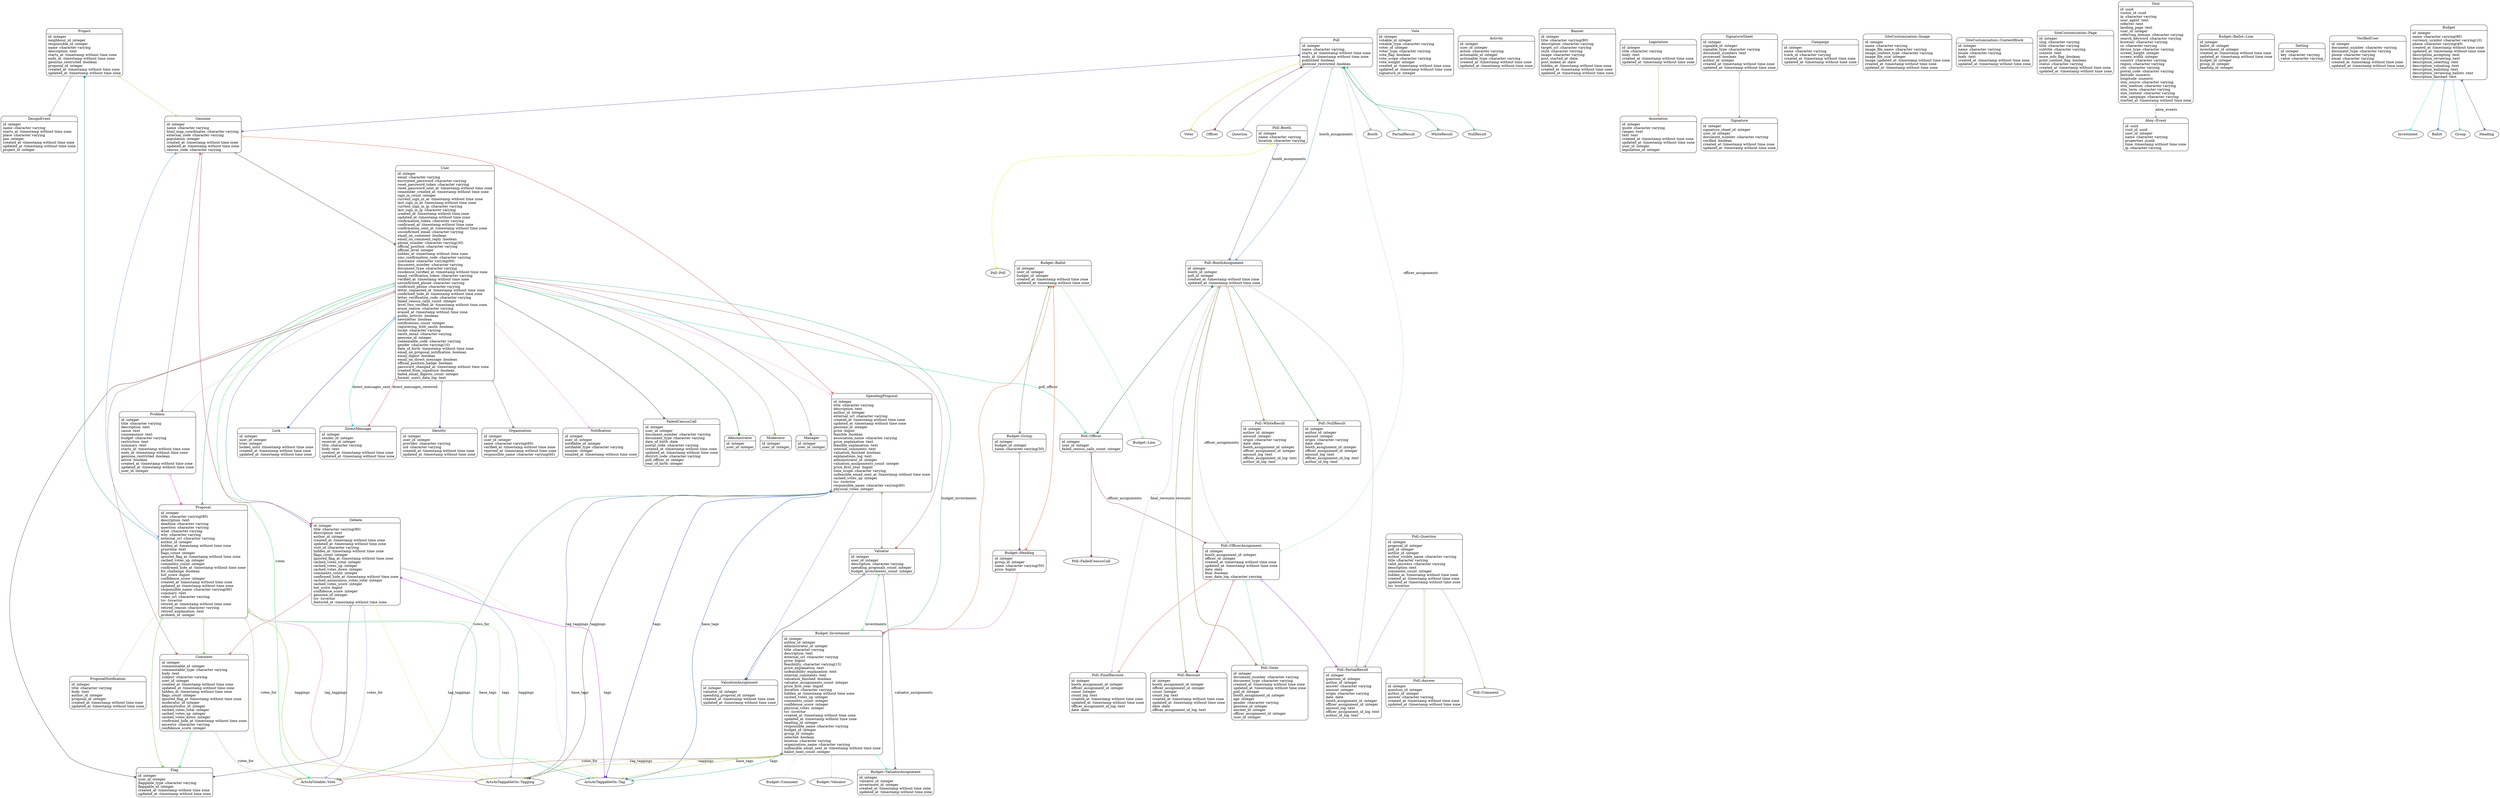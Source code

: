 digraph models_diagram {
	graph[overlap=false, splines=true, bgcolor="none"]
	"Project" [shape=Mrecord, label="{Project|id :integer\lneighbour_id :integer\lresponsible_id :integer\lname :character varying\ldescription :text\lstarts_at :timestamp without time zone\lends_at :timestamp without time zone\lgeozone_restricted :boolean\lproposal_id :integer\lcreated_at :timestamp without time zone\lupdated_at :timestamp without time zone\l}"]
	"SpendingProposal" [shape=Mrecord, label="{SpendingProposal|id :integer\ltitle :character varying\ldescription :text\lauthor_id :integer\lexternal_url :character varying\lcreated_at :timestamp without time zone\lupdated_at :timestamp without time zone\lgeozone_id :integer\lprice :bigint\lfeasible :boolean\lassociation_name :character varying\lprice_explanation :text\lfeasible_explanation :text\linternal_comments :text\lvaluation_finished :boolean\lexplanations_log :text\ladministrator_id :integer\lvaluation_assignments_count :integer\lprice_first_year :bigint\ltime_scope :character varying\lunfeasible_email_sent_at :timestamp without time zone\lcached_votes_up :integer\ltsv :tsvector\lresponsible_name :character varying(60)\lphysical_votes :integer\l}"]
	"Poll::WhiteResult" [shape=Mrecord, label="{Poll::WhiteResult|id :integer\lauthor_id :integer\lamount :integer\lorigin :character varying\ldate :date\lbooth_assignment_id :integer\lofficer_assignment_id :integer\lamount_log :text\lofficer_assignment_id_log :text\lauthor_id_log :text\l}"]
	"Poll::Booth" [shape=Mrecord, label="{Poll::Booth|id :integer\lname :character varying\llocation :character varying\l}"]
	"Poll::PartialResult" [shape=Mrecord, label="{Poll::PartialResult|id :integer\lquestion_id :integer\lauthor_id :integer\lanswer :character varying\lamount :integer\lorigin :character varying\ldate :date\lbooth_assignment_id :integer\lofficer_assignment_id :integer\lamount_log :text\lofficer_assignment_id_log :text\lauthor_id_log :text\l}"]
	"Poll::Answer" [shape=Mrecord, label="{Poll::Answer|id :integer\lquestion_id :integer\lauthor_id :integer\lanswer :character varying\lcreated_at :timestamp without time zone\lupdated_at :timestamp without time zone\l}"]
	"Poll::BoothAssignment" [shape=Mrecord, label="{Poll::BoothAssignment|id :integer\lbooth_id :integer\lpoll_id :integer\lcreated_at :timestamp without time zone\lupdated_at :timestamp without time zone\l}"]
	"Poll::OfficerAssignment" [shape=Mrecord, label="{Poll::OfficerAssignment|id :integer\lbooth_assignment_id :integer\lofficer_id :integer\lcreated_at :timestamp without time zone\lupdated_at :timestamp without time zone\ldate :date\lfinal :boolean\luser_data_log :character varying\l}"]
	"Poll::Question" [shape=Mrecord, label="{Poll::Question|id :integer\lproposal_id :integer\lpoll_id :integer\lauthor_id :integer\lauthor_visible_name :character varying\ltitle :character varying\lvalid_answers :character varying\ldescription :text\lcomments_count :integer\lhidden_at :timestamp without time zone\lcreated_at :timestamp without time zone\lupdated_at :timestamp without time zone\ltsv :tsvector\l}"]
	"Poll::Voter" [shape=Mrecord, label="{Poll::Voter|id :integer\ldocument_number :character varying\ldocument_type :character varying\lcreated_at :timestamp without time zone\lupdated_at :timestamp without time zone\lpoll_id :integer\lbooth_assignment_id :integer\lage :integer\lgender :character varying\lgeozone_id :integer\lanswer_id :integer\lofficer_assignment_id :integer\luser_id :integer\l}"]
	"Poll::Recount" [shape=Mrecord, label="{Poll::Recount|id :integer\lbooth_assignment_id :integer\lofficer_assignment_id :integer\lcount :integer\lcount_log :text\lcreated_at :timestamp without time zone\lupdated_at :timestamp without time zone\ldate :date\lofficer_assignment_id_log :text\l}"]
	"Poll::NullResult" [shape=Mrecord, label="{Poll::NullResult|id :integer\lauthor_id :integer\lamount :integer\lorigin :character varying\ldate :date\lbooth_assignment_id :integer\lofficer_assignment_id :integer\lamount_log :text\lofficer_assignment_id_log :text\lauthor_id_log :text\l}"]
	"Poll::Officer" [shape=Mrecord, label="{Poll::Officer|id :integer\luser_id :integer\lfailed_census_calls_count :integer\l}"]
	"Poll::FinalRecount" [shape=Mrecord, label="{Poll::FinalRecount|id :integer\lbooth_assignment_id :integer\lofficer_assignment_id :integer\lcount :integer\lcount_log :text\lcreated_at :timestamp without time zone\lupdated_at :timestamp without time zone\lofficer_assignment_id_log :text\ldate :date\l}"]
	"Vote" [shape=Mrecord, label="{Vote|id :integer\lvotable_id :integer\lvotable_type :character varying\lvoter_id :integer\lvoter_type :character varying\lvote_flag :boolean\lvote_scope :character varying\lvote_weight :integer\lcreated_at :timestamp without time zone\lupdated_at :timestamp without time zone\lsignature_id :integer\l}"]
	"Activity" [shape=Mrecord, label="{Activity|id :integer\luser_id :integer\laction :character varying\lactionable_id :integer\lactionable_type :character varying\lcreated_at :timestamp without time zone\lupdated_at :timestamp without time zone\l}"]
	"Problem" [shape=Mrecord, label="{Problem|id :integer\ltitle :character varying\ldescription :text\lcause :text\lconsequence :text\lbudget :character varying\lrestriction :text\lsummary :text\lstarts_at :timestamp without time zone\lends_at :timestamp without time zone\lgeozone_restricted :boolean\lactive :boolean\lcreated_at :timestamp without time zone\lupdated_at :timestamp without time zone\luser_id :integer\l}"]
	"Debate" [shape=Mrecord, label="{Debate|id :integer\ltitle :character varying(80)\ldescription :text\lauthor_id :integer\lcreated_at :timestamp without time zone\lupdated_at :timestamp without time zone\lvisit_id :character varying\lhidden_at :timestamp without time zone\lflags_count :integer\lignored_flag_at :timestamp without time zone\lcached_votes_total :integer\lcached_votes_up :integer\lcached_votes_down :integer\lcomments_count :integer\lconfirmed_hide_at :timestamp without time zone\lcached_anonymous_votes_total :integer\lcached_votes_score :integer\lhot_score :bigint\lconfidence_score :integer\lgeozone_id :integer\ltsv :tsvector\lfeatured_at :timestamp without time zone\l}"]
	"Comment" [shape=Mrecord, label="{Comment|id :integer\lcommentable_id :integer\lcommentable_type :character varying\lbody :text\lsubject :character varying\luser_id :integer\lcreated_at :timestamp without time zone\lupdated_at :timestamp without time zone\lhidden_at :timestamp without time zone\lflags_count :integer\lignored_flag_at :timestamp without time zone\lmoderator_id :integer\ladministrator_id :integer\lcached_votes_total :integer\lcached_votes_up :integer\lcached_votes_down :integer\lconfirmed_hide_at :timestamp without time zone\lancestry :character varying\lconfidence_score :integer\l}"]
	"Banner" [shape=Mrecord, label="{Banner|id :integer\ltitle :character varying(80)\ldescription :character varying\ltarget_url :character varying\lstyle :character varying\limage :character varying\lpost_started_at :date\lpost_ended_at :date\lhidden_at :timestamp without time zone\lcreated_at :timestamp without time zone\lupdated_at :timestamp without time zone\l}"]
	"Annotation" [shape=Mrecord, label="{Annotation|id :integer\lquote :character varying\lranges :text\ltext :text\lcreated_at :timestamp without time zone\lupdated_at :timestamp without time zone\luser_id :integer\llegislation_id :integer\l}"]
	"Lock" [shape=Mrecord, label="{Lock|id :integer\luser_id :integer\ltries :integer\llocked_until :timestamp without time zone\lcreated_at :timestamp without time zone\lupdated_at :timestamp without time zone\l}"]
	"Legislation" [shape=Mrecord, label="{Legislation|id :integer\ltitle :character varying\lbody :text\lcreated_at :timestamp without time zone\lupdated_at :timestamp without time zone\l}"]
	"DesignEvent" [shape=Mrecord, label="{DesignEvent|id :integer\lname :character varying\lstarts_at :timestamp without time zone\lplace :character varying\lpax :integer\lcreated_at :timestamp without time zone\lupdated_at :timestamp without time zone\lproject_id :integer\l}"]
	"User" [shape=Mrecord, label="{User|id :integer\lemail :character varying\lencrypted_password :character varying\lreset_password_token :character varying\lreset_password_sent_at :timestamp without time zone\lremember_created_at :timestamp without time zone\lsign_in_count :integer\lcurrent_sign_in_at :timestamp without time zone\llast_sign_in_at :timestamp without time zone\lcurrent_sign_in_ip :character varying\llast_sign_in_ip :character varying\lcreated_at :timestamp without time zone\lupdated_at :timestamp without time zone\lconfirmation_token :character varying\lconfirmed_at :timestamp without time zone\lconfirmation_sent_at :timestamp without time zone\lunconfirmed_email :character varying\lemail_on_comment :boolean\lemail_on_comment_reply :boolean\lphone_number :character varying(30)\lofficial_position :character varying\lofficial_level :integer\lhidden_at :timestamp without time zone\lsms_confirmation_code :character varying\lusername :character varying(60)\ldocument_number :character varying\ldocument_type :character varying\lresidence_verified_at :timestamp without time zone\lemail_verification_token :character varying\lverified_at :timestamp without time zone\lunconfirmed_phone :character varying\lconfirmed_phone :character varying\lletter_requested_at :timestamp without time zone\lconfirmed_hide_at :timestamp without time zone\lletter_verification_code :character varying\lfailed_census_calls_count :integer\llevel_two_verified_at :timestamp without time zone\lerase_reason :character varying\lerased_at :timestamp without time zone\lpublic_activity :boolean\lnewsletter :boolean\lnotifications_count :integer\lregistering_with_oauth :boolean\llocale :character varying\loauth_email :character varying\lgeozone_id :integer\lredeemable_code :character varying\lgender :character varying(10)\ldate_of_birth :timestamp without time zone\lemail_on_proposal_notification :boolean\lemail_digest :boolean\lemail_on_direct_message :boolean\lofficial_position_badge :boolean\lpassword_changed_at :timestamp without time zone\lcreated_from_signature :boolean\lfailed_email_digests_count :integer\lformer_users_data_log :text\l}"]
	"Signature" [shape=Mrecord, label="{Signature|id :integer\lsignature_sheet_id :integer\luser_id :integer\ldocument_number :character varying\lverified :boolean\lcreated_at :timestamp without time zone\lupdated_at :timestamp without time zone\l}"]
	"ValuationAssignment" [shape=Mrecord, label="{ValuationAssignment|id :integer\lvaluator_id :integer\lspending_proposal_id :integer\lcreated_at :timestamp without time zone\lupdated_at :timestamp without time zone\l}"]
	"Valuator" [shape=Mrecord, label="{Valuator|id :integer\luser_id :integer\ldescription :character varying\lspending_proposals_count :integer\lbudget_investments_count :integer\l}"]
	"Campaign" [shape=Mrecord, label="{Campaign|id :integer\lname :character varying\ltrack_id :character varying\lcreated_at :timestamp without time zone\lupdated_at :timestamp without time zone\l}"]
	"DirectMessage" [shape=Mrecord, label="{DirectMessage|id :integer\lsender_id :integer\lreceiver_id :integer\ltitle :character varying\lbody :text\lcreated_at :timestamp without time zone\lupdated_at :timestamp without time zone\l}"]
	"Identity" [shape=Mrecord, label="{Identity|id :integer\luser_id :integer\lprovider :character varying\luid :character varying\lcreated_at :timestamp without time zone\lupdated_at :timestamp without time zone\l}"]
	"SiteCustomization::Image" [shape=Mrecord, label="{SiteCustomization::Image|id :integer\lname :character varying\limage_file_name :character varying\limage_content_type :character varying\limage_file_size :integer\limage_updated_at :timestamp without time zone\lcreated_at :timestamp without time zone\lupdated_at :timestamp without time zone\l}"]
	"SiteCustomization::ContentBlock" [shape=Mrecord, label="{SiteCustomization::ContentBlock|id :integer\lname :character varying\llocale :character varying\lbody :text\lcreated_at :timestamp without time zone\lupdated_at :timestamp without time zone\l}"]
	"SiteCustomization::Page" [shape=Mrecord, label="{SiteCustomization::Page|id :integer\lslug :character varying\ltitle :character varying\lsubtitle :character varying\lcontent :text\lmore_info_flag :boolean\lprint_content_flag :boolean\lstatus :character varying\lcreated_at :timestamp without time zone\lupdated_at :timestamp without time zone\l}"]
	"Visit" [shape=Mrecord, label="{Visit|id :uuid\lvisitor_id :uuid\lip :character varying\luser_agent :text\lreferrer :text\llanding_page :text\luser_id :integer\lreferring_domain :character varying\lsearch_keyword :character varying\lbrowser :character varying\los :character varying\ldevice_type :character varying\lscreen_height :integer\lscreen_width :integer\lcountry :character varying\lregion :character varying\lcity :character varying\lpostal_code :character varying\llatitude :numeric\llongitude :numeric\lutm_source :character varying\lutm_medium :character varying\lutm_term :character varying\lutm_content :character varying\lutm_campaign :character varying\lstarted_at :timestamp without time zone\l}"]
	"Organization" [shape=Mrecord, label="{Organization|id :integer\luser_id :integer\lname :character varying(60)\lverified_at :timestamp without time zone\lrejected_at :timestamp without time zone\lresponsible_name :character varying(60)\l}"]
	"Notification" [shape=Mrecord, label="{Notification|id :integer\luser_id :integer\lnotifiable_id :integer\lnotifiable_type :character varying\lcounter :integer\lemailed_at :timestamp without time zone\l}"]
	"Budget::Investment" [shape=Mrecord, label="{Budget::Investment|id :integer\lauthor_id :integer\ladministrator_id :integer\ltitle :character varying\ldescription :text\lexternal_url :character varying\lprice :bigint\lfeasibility :character varying(15)\lprice_explanation :text\lunfeasibility_explanation :text\linternal_comments :text\lvaluation_finished :boolean\lvaluator_assignments_count :integer\lprice_first_year :bigint\lduration :character varying\lhidden_at :timestamp without time zone\lcached_votes_up :integer\lcomments_count :integer\lconfidence_score :integer\lphysical_votes :integer\ltsv :tsvector\lcreated_at :timestamp without time zone\lupdated_at :timestamp without time zone\lheading_id :integer\lresponsible_name :character varying\lbudget_id :integer\lgroup_id :integer\lselected :boolean\llocation :character varying\lorganization_name :character varying\lunfeasible_email_sent_at :timestamp without time zone\lballot_lines_count :integer\l}"]
	"Budget::Group" [shape=Mrecord, label="{Budget::Group|id :integer\lbudget_id :integer\lname :character varying(50)\l}"]
	"Budget::Ballot" [shape=Mrecord, label="{Budget::Ballot|id :integer\luser_id :integer\lbudget_id :integer\lcreated_at :timestamp without time zone\lupdated_at :timestamp without time zone\l}"]
	"Budget::Heading" [shape=Mrecord, label="{Budget::Heading|id :integer\lgroup_id :integer\lname :character varying(50)\lprice :bigint\l}"]
	"Budget::Ballot::Line" [shape=Mrecord, label="{Budget::Ballot::Line|id :integer\lballot_id :integer\linvestment_id :integer\lcreated_at :timestamp without time zone\lupdated_at :timestamp without time zone\lbudget_id :integer\lgroup_id :integer\lheading_id :integer\l}"]
	"Budget::ValuatorAssignment" [shape=Mrecord, label="{Budget::ValuatorAssignment|id :integer\lvaluator_id :integer\linvestment_id :integer\lcreated_at :timestamp without time zone\lupdated_at :timestamp without time zone\l}"]
	"FailedCensusCall" [shape=Mrecord, label="{FailedCensusCall|id :integer\luser_id :integer\ldocument_number :character varying\ldocument_type :character varying\ldate_of_birth :date\lpostal_code :character varying\lcreated_at :timestamp without time zone\lupdated_at :timestamp without time zone\ldistrict_code :character varying\lpoll_officer_id :integer\lyear_of_birth :integer\l}"]
	"Ahoy::Event" [shape=Mrecord, label="{Ahoy::Event|id :uuid\lvisit_id :uuid\luser_id :integer\lname :character varying\lproperties :jsonb\ltime :timestamp without time zone\lip :character varying\l}"]
	"Setting" [shape=Mrecord, label="{Setting|id :integer\lkey :character varying\lvalue :character varying\l}"]
	"VerifiedUser" [shape=Mrecord, label="{VerifiedUser|id :integer\ldocument_number :character varying\ldocument_type :character varying\lphone :character varying\lemail :character varying\lcreated_at :timestamp without time zone\lupdated_at :timestamp without time zone\l}"]
	"Poll" [shape=Mrecord, label="{Poll|id :integer\lname :character varying\lstarts_at :timestamp without time zone\lends_at :timestamp without time zone\lpublished :boolean\lgeozone_restricted :boolean\l}"]
	"Budget" [shape=Mrecord, label="{Budget|id :integer\lname :character varying(80)\lcurrency_symbol :character varying(10)\lphase :character varying(40)\lcreated_at :timestamp without time zone\lupdated_at :timestamp without time zone\ldescription_accepting :text\ldescription_reviewing :text\ldescription_selecting :text\ldescription_valuating :text\ldescription_balloting :text\ldescription_reviewing_ballots :text\ldescription_finished :text\l}"]
	"Proposal" [shape=Mrecord, label="{Proposal|id :integer\ltitle :character varying(80)\ldescription :text\ldeadline :character varying\lquestion :character varying\lwhat :character varying\lwhy :character varying\lexternal_url :character varying\lauthor_id :integer\lhidden_at :timestamp without time zone\lprioritize :text\lflags_count :integer\lignored_flag_at :timestamp without time zone\lcached_votes_up :integer\lcomments_count :integer\lconfirmed_hide_at :timestamp without time zone\lfor_challenge :boolean\lhot_score :bigint\lconfidence_score :integer\lcreated_at :timestamp without time zone\lupdated_at :timestamp without time zone\lresponsible_name :character varying(60)\lsummary :text\lvideo_url :character varying\ltsv :tsvector\lretired_at :timestamp without time zone\lretired_reason :character varying\lretired_explanation :text\lproblem_id :integer\l}"]
	"Administrator" [shape=Mrecord, label="{Administrator|id :integer\luser_id :integer\l}"]
	"Moderator" [shape=Mrecord, label="{Moderator|id :integer\luser_id :integer\l}"]
	"Manager" [shape=Mrecord, label="{Manager|id :integer\luser_id :integer\l}"]
	"ProposalNotification" [shape=Mrecord, label="{ProposalNotification|id :integer\ltitle :character varying\lbody :text\lauthor_id :integer\lproposal_id :integer\lcreated_at :timestamp without time zone\lupdated_at :timestamp without time zone\l}"]
	"Flag" [shape=Mrecord, label="{Flag|id :integer\luser_id :integer\lflaggable_type :character varying\lflaggable_id :integer\lcreated_at :timestamp without time zone\lupdated_at :timestamp without time zone\l}"]
	"SignatureSheet" [shape=Mrecord, label="{SignatureSheet|id :integer\lsignable_id :integer\lsignable_type :character varying\ldocument_numbers :text\lprocessed :boolean\lauthor_id :integer\lcreated_at :timestamp without time zone\lupdated_at :timestamp without time zone\l}"]
	"Geozone" [shape=Mrecord, label="{Geozone|id :integer\lname :character varying\lhtml_map_coordinates :character varying\lexternal_code :character varying\lpopulation :integer\lcreated_at :timestamp without time zone\lupdated_at :timestamp without time zone\lcensus_code :character varying\l}"]
	"Project" -> "Geozone" [arrowtail=crow, arrowhead=crow, dir=both color="#DCC15A"]
	"Project" -> "DesignEvent" [arrowtail=odot, arrowhead=crow, dir=both color="#787363"]
	"SpendingProposal" -> "ActsAsTaggableOn::Tagging" [label="taggings", arrowtail=odot, arrowhead=crow, dir=both color="#3E3B0B"]
	"SpendingProposal" -> "ActsAsTaggableOn::Tag" [label="base_tags", arrowtail=crow, arrowhead=crow, dir=both color="#024BAF"]
	"SpendingProposal" -> "ActsAsTaggableOn::Tagging" [label="tag_taggings", arrowtail=odot, arrowhead=crow, dir=both color="#3C52BF"]
	"SpendingProposal" -> "ActsAsTaggableOn::Tag" [label="tags", arrowtail=crow, arrowhead=crow, dir=both color="#092FC4"]
	"SpendingProposal" -> "ActsAsVotable::Vote" [label="votes_for", arrowtail=odot, arrowhead=crow, dir=both color="#35A05E"]
	"SpendingProposal" -> "ValuationAssignment" [arrowtail=odot, arrowhead=crow, dir=both color="#6186E2"]
	"SpendingProposal" -> "Valuator" [arrowtail=crow, arrowhead=crow, dir=both color="#AF7948"]
	"Poll::Booth" -> "Poll::BoothAssignment" [label="booth_assignments", arrowtail=odot, arrowhead=crow, dir=both color="#52488F"]
	"Poll::Booth" -> "Poll::Poll" [arrowtail=crow, arrowhead=crow, dir=both color="#D8F816"]
	"Poll::BoothAssignment" -> "Poll::OfficerAssignment" [label="officer_assignments", arrowtail=odot, arrowhead=crow, dir=both color="#B6AFB1"]
	"Poll::BoothAssignment" -> "Poll::Recount" [label="recounts", arrowtail=odot, arrowhead=crow, dir=both color="#46821C"]
	"Poll::BoothAssignment" -> "Poll::FinalRecount" [label="final_recounts", arrowtail=odot, arrowhead=crow, dir=both color="#D1A1E0"]
	"Poll::BoothAssignment" -> "Poll::Officer" [arrowtail=crow, arrowhead=crow, dir=both color="#095934"]
	"Poll::BoothAssignment" -> "Poll::Voter" [arrowtail=odot, arrowhead=crow, dir=both color="#78570A"]
	"Poll::BoothAssignment" -> "Poll::PartialResult" [arrowtail=odot, arrowhead=crow, dir=both color="#95AF90"]
	"Poll::BoothAssignment" -> "Poll::WhiteResult" [arrowtail=odot, arrowhead=crow, dir=both color="#B55C0D"]
	"Poll::BoothAssignment" -> "Poll::NullResult" [arrowtail=odot, arrowhead=crow, dir=both color="#0A9516"]
	"Poll::OfficerAssignment" -> "Poll::Recount" [arrowtail=odot, arrowhead=dot, dir=both color="#B30263"]
	"Poll::OfficerAssignment" -> "Poll::FinalRecount" [arrowtail=odot, arrowhead=crow, dir=both color="#E35F30"]
	"Poll::OfficerAssignment" -> "Poll::PartialResult" [arrowtail=odot, arrowhead=crow, dir=both color="#961FF6"]
	"Poll::OfficerAssignment" -> "Poll::Voter" [arrowtail=odot, arrowhead=crow, dir=both color="#53D794"]
	"Poll::Question" -> "Poll::Comment" [arrowtail=odot, arrowhead=crow, dir=both color="#88A665"]
	"Poll::Question" -> "Poll::Answer" [arrowtail=odot, arrowhead=crow, dir=both color="#72B847"]
	"Poll::Question" -> "Poll::PartialResult" [arrowtail=odot, arrowhead=crow, dir=both color="#A76CDB"]
	"Poll::Officer" -> "Poll::OfficerAssignment" [label="officer_assignments", arrowtail=odot, arrowhead=crow, dir=both color="#7D3A50"]
	"Poll::Officer" -> "Poll::FailedCensusCall" [arrowtail=odot, arrowhead=crow, dir=both color="#6F0640"]
	"Problem" -> "Geozone" [arrowtail=crow, arrowhead=crow, dir=both color="#8D5A5F"]
	"Problem" -> "Proposal" [arrowtail=odot, arrowhead=crow, dir=both color="#F708F8"]
	"Debate" -> "Flag" [arrowtail=odot, arrowhead=crow, dir=both color="#3C346B"]
	"Debate" -> "ActsAsTaggableOn::Tagging" [label="taggings", arrowtail=odot, arrowhead=crow, dir=both color="#5E98C0"]
	"Debate" -> "ActsAsTaggableOn::Tag" [label="base_tags", arrowtail=crow, arrowhead=crow, dir=both color="#F8CBB0"]
	"Debate" -> "ActsAsTaggableOn::Tagging" [label="tag_taggings", arrowtail=odot, arrowhead=crow, dir=both color="#E9E771"]
	"Debate" -> "ActsAsTaggableOn::Tag" [label="tags", arrowtail=crow, arrowhead=crow, dir=both color="#AF18F6"]
	"Debate" -> "ActsAsVotable::Vote" [label="votes_for", arrowtail=odot, arrowhead=crow, dir=both color="#9D93F7"]
	"Debate" -> "Comment" [arrowtail=odot, arrowhead=crow, dir=both color="#B0594F"]
	"Comment" -> "Flag" [arrowtail=odot, arrowhead=crow, dir=both color="#0ADD3C"]
	"Comment" -> "ActsAsVotable::Vote" [label="votes_for", arrowtail=odot, arrowhead=crow, dir=both color="#88BC88"]
	"Legislation" -> "Annotation" [arrowtail=odot, arrowhead=crow, dir=both color="#DC976D"]
	"User" -> "ActsAsVotable::Vote" [label="votes", arrowtail=odot, arrowhead=crow, dir=both color="#02E939"]
	"User" -> "Administrator" [arrowtail=odot, arrowhead=dot, dir=both color="#09881A"]
	"User" -> "Moderator" [arrowtail=odot, arrowhead=dot, dir=both color="#A28B54"]
	"User" -> "Valuator" [arrowtail=odot, arrowhead=dot, dir=both color="#9D5C42"]
	"User" -> "Manager" [arrowtail=odot, arrowhead=dot, dir=both color="#745C8F"]
	"User" -> "Poll::Officer" [label="poll_officer", arrowtail=odot, arrowhead=dot, dir=both color="#13CA98"]
	"User" -> "Organization" [arrowtail=odot, arrowhead=dot, dir=both color="#5B708F"]
	"User" -> "Lock" [arrowtail=odot, arrowhead=dot, dir=both color="#0E38AB"]
	"User" -> "Flag" [arrowtail=odot, arrowhead=crow, dir=both color="#362121"]
	"User" -> "Identity" [arrowtail=odot, arrowhead=crow, dir=both color="#3A45AA"]
	"User" -> "Debate" [arrowtail=odot, arrowhead=crow, dir=both color="#3177AA"]
	"User" -> "Proposal" [arrowtail=odot, arrowhead=crow, dir=both color="#23886D"]
	"User" -> "Problem" [arrowtail=odot, arrowhead=crow, dir=both color="#CFC5BF"]
	"User" -> "Budget::Investment" [label="budget_investments", arrowtail=odot, arrowhead=crow, dir=both color="#2BA389"]
	"User" -> "Comment" [arrowtail=odot, arrowhead=crow, dir=both color="#9F5338"]
	"User" -> "SpendingProposal" [arrowtail=odot, arrowhead=crow, dir=both color="#F2A2E9"]
	"User" -> "FailedCensusCall" [arrowtail=odot, arrowhead=crow, dir=both color="#393129"]
	"User" -> "Notification" [arrowtail=odot, arrowhead=crow, dir=both color="#EF89EE"]
	"User" -> "DirectMessage" [label="direct_messages_sent", arrowtail=odot, arrowhead=crow, dir=both color="#02DDE6"]
	"User" -> "DirectMessage" [label="direct_messages_received", arrowtail=odot, arrowhead=crow, dir=both color="#F73A2D"]
	"Valuator" -> "ValuationAssignment" [arrowtail=odot, arrowhead=crow, dir=both color="#071A52"]
	"Valuator" -> "Budget::ValuatorAssignment" [label="valuator_assignments", arrowtail=odot, arrowhead=crow, dir=both color="#40445D"]
	"Valuator" -> "Budget::Investment" [label="investments", arrowtail=crow, arrowhead=crow, dir=both color="#3DEA74"]
	"Visit" -> "Ahoy::Event" [label="ahoy_events", arrowtail=odot, arrowhead=crow, dir=both color="#8BA164"]
	"Budget::Investment" -> "ActsAsTaggableOn::Tagging" [label="taggings", arrowtail=odot, arrowhead=crow, dir=both color="#90CB25"]
	"Budget::Investment" -> "ActsAsTaggableOn::Tag" [label="base_tags", arrowtail=crow, arrowhead=crow, dir=both color="#90C923"]
	"Budget::Investment" -> "ActsAsTaggableOn::Tagging" [label="tag_taggings", arrowtail=odot, arrowhead=crow, dir=both color="#9AA7B7"]
	"Budget::Investment" -> "ActsAsTaggableOn::Tag" [label="tags", arrowtail=crow, arrowhead=crow, dir=both color="#04B186"]
	"Budget::Investment" -> "ActsAsVotable::Vote" [label="votes_for", arrowtail=odot, arrowhead=crow, dir=both color="#A64D33"]
	"Budget::Investment" -> "Budget::ValuatorAssignment" [arrowtail=odot, arrowhead=crow, dir=both color="#16F7DA"]
	"Budget::Investment" -> "Budget::Valuator" [arrowtail=crow, arrowhead=crow, dir=both color="#B2DAEE"]
	"Budget::Investment" -> "Budget::Comment" [arrowtail=odot, arrowhead=crow, dir=both color="#E9E9EF"]
	"Budget::Group" -> "Budget::Heading" [arrowtail=odot, arrowhead=crow, dir=both color="#710791"]
	"Budget::Ballot" -> "Budget::Line" [arrowtail=odot, arrowhead=crow, dir=both color="#79F47E"]
	"Budget::Ballot" -> "Budget::Investment" [arrowtail=crow, arrowhead=crow, dir=both color="#D96B17"]
	"Budget::Ballot" -> "Budget::Group" [arrowtail=crow, arrowhead=crow, dir=both color="#32762A"]
	"Budget::Ballot" -> "Budget::Heading" [arrowtail=crow, arrowhead=crow, dir=both color="#E04C0E"]
	"Budget::Heading" -> "Budget::Investment" [arrowtail=odot, arrowhead=crow, dir=both color="#DC5BD0"]
	"Poll" -> "Poll::BoothAssignment" [label="booth_assignments", arrowtail=odot, arrowhead=crow, dir=both color="#3F8ED8"]
	"Poll" -> "Booth" [arrowtail=crow, arrowhead=crow, dir=both color="#9988DB"]
	"Poll" -> "PartialResult" [arrowtail=crow, arrowhead=crow, dir=both color="#39BE74"]
	"Poll" -> "WhiteResult" [arrowtail=crow, arrowhead=crow, dir=both color="#269257"]
	"Poll" -> "NullResult" [arrowtail=crow, arrowhead=crow, dir=both color="#38AFB1"]
	"Poll" -> "Voter" [arrowtail=odot, arrowhead=crow, dir=both color="#EFC216"]
	"Poll" -> "Poll::OfficerAssignment" [label="officer_assignments", arrowtail=crow, arrowhead=crow, dir=both color="#9DE7A7"]
	"Poll" -> "Officer" [arrowtail=crow, arrowhead=crow, dir=both color="#770C47"]
	"Poll" -> "Question" [arrowtail=odot, arrowhead=crow, dir=both color="#977BF8"]
	"Poll" -> "Geozone" [arrowtail=crow, arrowhead=crow, dir=both color="#4C4D9B"]
	"Budget" -> "Investment" [arrowtail=odot, arrowhead=crow, dir=both color="#32ECEF"]
	"Budget" -> "Ballot" [arrowtail=odot, arrowhead=crow, dir=both color="#1479DD"]
	"Budget" -> "Group" [arrowtail=odot, arrowhead=crow, dir=both color="#54D1F2"]
	"Budget" -> "Heading" [arrowtail=crow, arrowhead=crow, dir=both color="#4A4186"]
	"Proposal" -> "Flag" [arrowtail=odot, arrowhead=crow, dir=both color="#55BE0F"]
	"Proposal" -> "ActsAsTaggableOn::Tagging" [label="taggings", arrowtail=odot, arrowhead=crow, dir=both color="#96B918"]
	"Proposal" -> "ActsAsTaggableOn::Tag" [label="base_tags", arrowtail=crow, arrowhead=crow, dir=both color="#3DABAF"]
	"Proposal" -> "ActsAsTaggableOn::Tagging" [label="tag_taggings", arrowtail=odot, arrowhead=crow, dir=both color="#E85AD7"]
	"Proposal" -> "ActsAsTaggableOn::Tag" [label="tags", arrowtail=crow, arrowhead=crow, dir=both color="#8BE570"]
	"Proposal" -> "ActsAsVotable::Vote" [label="votes_for", arrowtail=odot, arrowhead=crow, dir=both color="#C2A154"]
	"Proposal" -> "Geozone" [arrowtail=crow, arrowhead=crow, dir=both color="#4C8FDF"]
	"Proposal" -> "Comment" [arrowtail=odot, arrowhead=crow, dir=both color="#49C701"]
	"Proposal" -> "ProposalNotification" [arrowtail=odot, arrowhead=crow, dir=both color="#DBCB9D"]
	"Proposal" -> "Project" [arrowtail=odot, arrowhead=dot, dir=both color="#0C8A8A"]
	"SignatureSheet" -> "Signature" [arrowtail=odot, arrowhead=crow, dir=both color="#A45EB2"]
	"Geozone" -> "SpendingProposal" [arrowtail=odot, arrowhead=crow, dir=both color="#D44933"]
	"Geozone" -> "Debate" [arrowtail=odot, arrowhead=crow, dir=both color="#AD124E"]
	"Geozone" -> "User" [arrowtail=odot, arrowhead=crow, dir=both color="#215214"]
}
